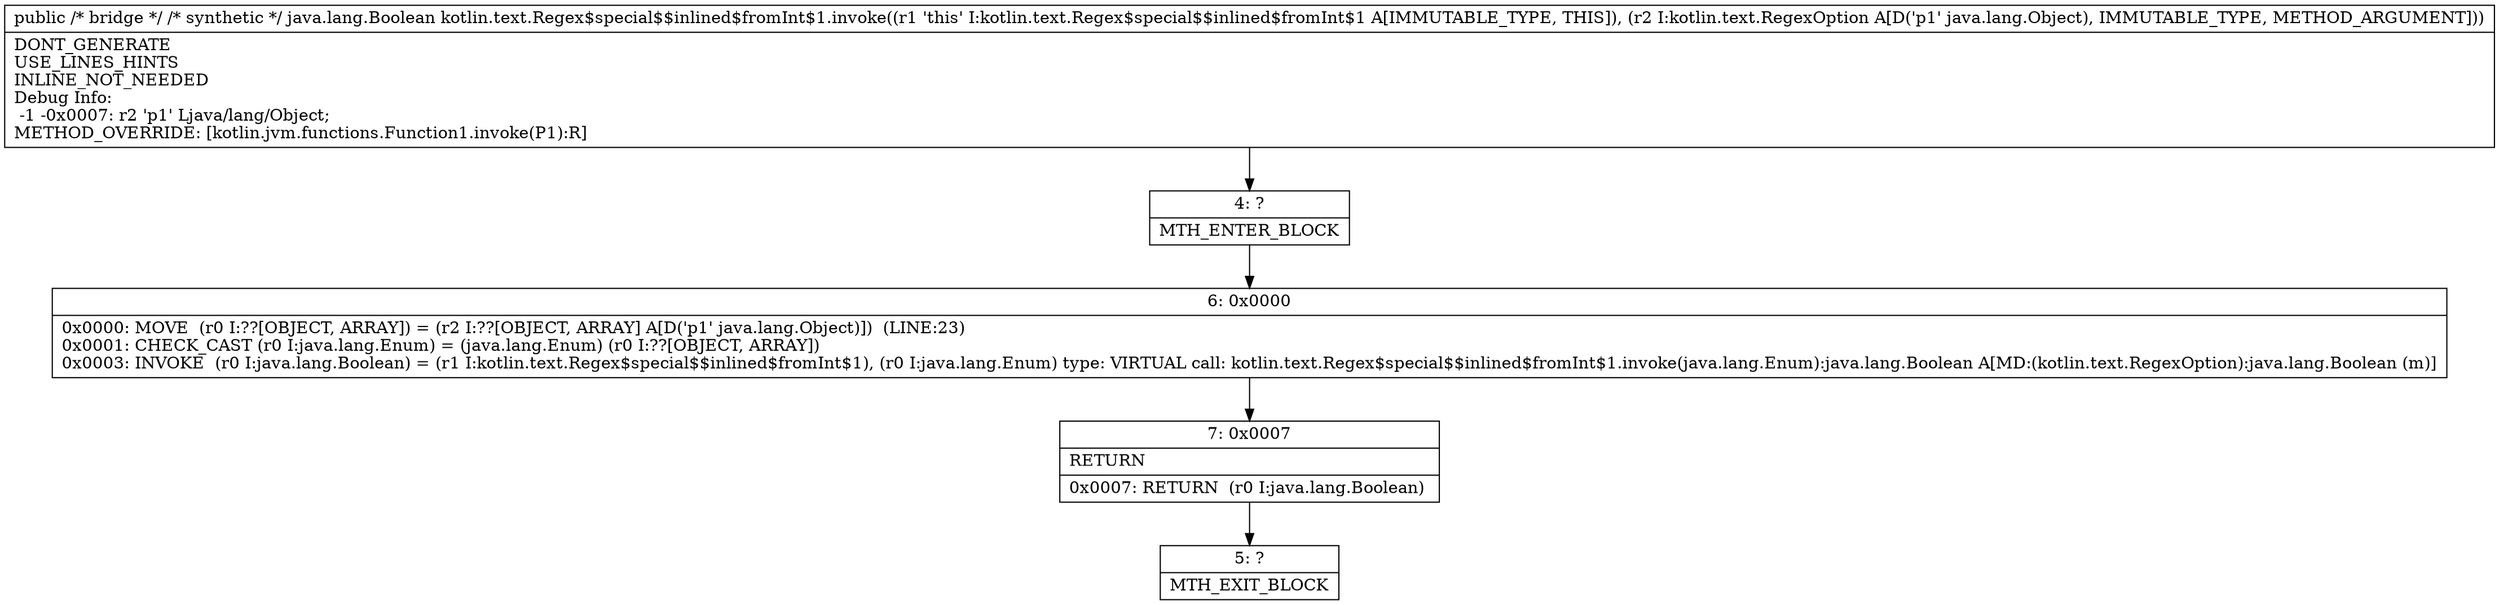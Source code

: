 digraph "CFG forkotlin.text.Regex$special$$inlined$fromInt$1.invoke(Ljava\/lang\/Object;)Ljava\/lang\/Object;" {
Node_4 [shape=record,label="{4\:\ ?|MTH_ENTER_BLOCK\l}"];
Node_6 [shape=record,label="{6\:\ 0x0000|0x0000: MOVE  (r0 I:??[OBJECT, ARRAY]) = (r2 I:??[OBJECT, ARRAY] A[D('p1' java.lang.Object)])  (LINE:23)\l0x0001: CHECK_CAST (r0 I:java.lang.Enum) = (java.lang.Enum) (r0 I:??[OBJECT, ARRAY]) \l0x0003: INVOKE  (r0 I:java.lang.Boolean) = (r1 I:kotlin.text.Regex$special$$inlined$fromInt$1), (r0 I:java.lang.Enum) type: VIRTUAL call: kotlin.text.Regex$special$$inlined$fromInt$1.invoke(java.lang.Enum):java.lang.Boolean A[MD:(kotlin.text.RegexOption):java.lang.Boolean (m)]\l}"];
Node_7 [shape=record,label="{7\:\ 0x0007|RETURN\l|0x0007: RETURN  (r0 I:java.lang.Boolean) \l}"];
Node_5 [shape=record,label="{5\:\ ?|MTH_EXIT_BLOCK\l}"];
MethodNode[shape=record,label="{public \/* bridge *\/ \/* synthetic *\/ java.lang.Boolean kotlin.text.Regex$special$$inlined$fromInt$1.invoke((r1 'this' I:kotlin.text.Regex$special$$inlined$fromInt$1 A[IMMUTABLE_TYPE, THIS]), (r2 I:kotlin.text.RegexOption A[D('p1' java.lang.Object), IMMUTABLE_TYPE, METHOD_ARGUMENT]))  | DONT_GENERATE\lUSE_LINES_HINTS\lINLINE_NOT_NEEDED\lDebug Info:\l  \-1 \-0x0007: r2 'p1' Ljava\/lang\/Object;\lMETHOD_OVERRIDE: [kotlin.jvm.functions.Function1.invoke(P1):R]\l}"];
MethodNode -> Node_4;Node_4 -> Node_6;
Node_6 -> Node_7;
Node_7 -> Node_5;
}

